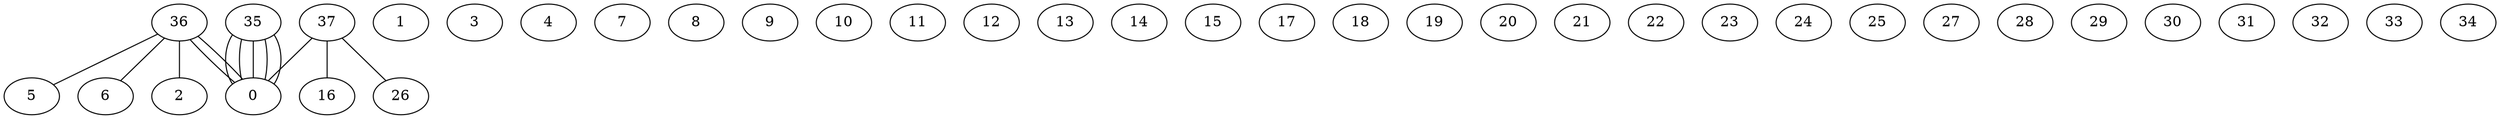 graph G {
0;
1;
2;
3;
4;
5;
6;
7;
8;
9;
10;
11;
12;
13;
14;
15;
16;
17;
18;
19;
20;
21;
22;
23;
24;
25;
26;
27;
28;
29;
30;
31;
32;
33;
34;
35;
36;
37;
37--26 ;
37--0 ;
37--16 ;
36--5 ;
36--0 ;
36--6 ;
36--2 ;
36--0 ;
35--0 ;
35--0 ;
35--0 ;
35--0 ;
35--0 ;
}
